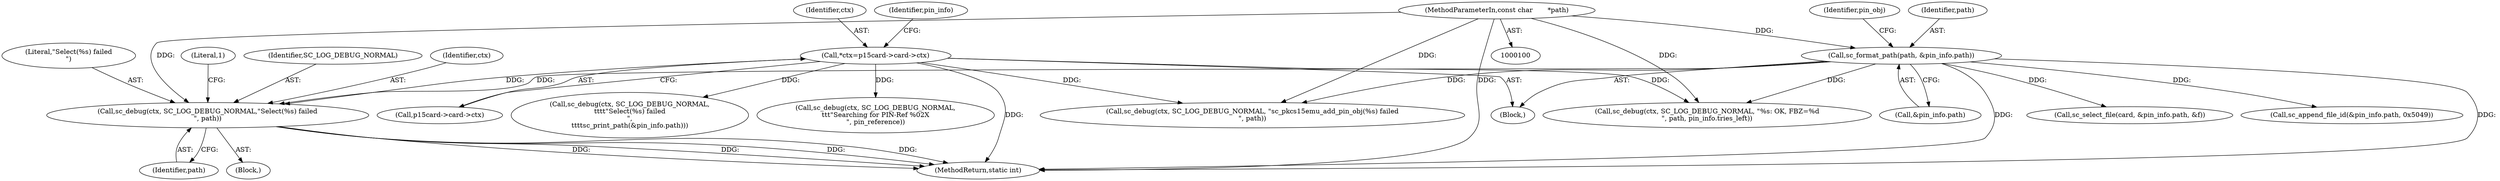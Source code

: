 digraph "0_OpenSC_8fe377e93b4b56060e5bbfb6f3142ceaeca744fa_21@pointer" {
"1000471" [label="(Call,sc_debug(ctx, SC_LOG_DEBUG_NORMAL,\"Select(%s) failed\n\", path))"];
"1000117" [label="(Call,*ctx=p15card->card->ctx)"];
"1000223" [label="(Call,sc_format_path(path, &pin_info.path))"];
"1000102" [label="(MethodParameterIn,const char       *path)"];
"1000451" [label="(Call,sc_select_file(card, &pin_info.path, &f))"];
"1000475" [label="(Identifier,path)"];
"1000472" [label="(Identifier,ctx)"];
"1000519" [label="(MethodReturn,static int)"];
"1000298" [label="(Call,sc_append_file_id(&pin_info.path, 0x5049))"];
"1000474" [label="(Literal,\"Select(%s) failed\n\")"];
"1000119" [label="(Call,p15card->card->ctx)"];
"1000502" [label="(Call,sc_debug(ctx, SC_LOG_DEBUG_NORMAL, \"sc_pkcs15emu_add_pin_obj(%s) failed\n\", path))"];
"1000224" [label="(Identifier,path)"];
"1000315" [label="(Call,sc_debug(ctx, SC_LOG_DEBUG_NORMAL,\n\t\t\t\t\"Select(%s) failed\n\",\n\t\t\t\tsc_print_path(&pin_info.path)))"];
"1000231" [label="(Identifier,pin_obj)"];
"1000117" [label="(Call,*ctx=p15card->card->ctx)"];
"1000470" [label="(Block,)"];
"1000509" [label="(Call,sc_debug(ctx, SC_LOG_DEBUG_NORMAL, \"%s: OK, FBZ=%d\n\", path, pin_info.tries_left))"];
"1000471" [label="(Call,sc_debug(ctx, SC_LOG_DEBUG_NORMAL,\"Select(%s) failed\n\", path))"];
"1000225" [label="(Call,&pin_info.path)"];
"1000223" [label="(Call,sc_format_path(path, &pin_info.path))"];
"1000102" [label="(MethodParameterIn,const char       *path)"];
"1000477" [label="(Literal,1)"];
"1000109" [label="(Block,)"];
"1000473" [label="(Identifier,SC_LOG_DEBUG_NORMAL)"];
"1000118" [label="(Identifier,ctx)"];
"1000130" [label="(Identifier,pin_info)"];
"1000326" [label="(Call,sc_debug(ctx, SC_LOG_DEBUG_NORMAL,\n\t\t\t\"Searching for PIN-Ref %02X\n\", pin_reference))"];
"1000471" -> "1000470"  [label="AST: "];
"1000471" -> "1000475"  [label="CFG: "];
"1000472" -> "1000471"  [label="AST: "];
"1000473" -> "1000471"  [label="AST: "];
"1000474" -> "1000471"  [label="AST: "];
"1000475" -> "1000471"  [label="AST: "];
"1000477" -> "1000471"  [label="CFG: "];
"1000471" -> "1000519"  [label="DDG: "];
"1000471" -> "1000519"  [label="DDG: "];
"1000471" -> "1000519"  [label="DDG: "];
"1000471" -> "1000519"  [label="DDG: "];
"1000117" -> "1000471"  [label="DDG: "];
"1000223" -> "1000471"  [label="DDG: "];
"1000102" -> "1000471"  [label="DDG: "];
"1000117" -> "1000109"  [label="AST: "];
"1000117" -> "1000119"  [label="CFG: "];
"1000118" -> "1000117"  [label="AST: "];
"1000119" -> "1000117"  [label="AST: "];
"1000130" -> "1000117"  [label="CFG: "];
"1000117" -> "1000519"  [label="DDG: "];
"1000117" -> "1000315"  [label="DDG: "];
"1000117" -> "1000326"  [label="DDG: "];
"1000117" -> "1000502"  [label="DDG: "];
"1000117" -> "1000509"  [label="DDG: "];
"1000223" -> "1000109"  [label="AST: "];
"1000223" -> "1000225"  [label="CFG: "];
"1000224" -> "1000223"  [label="AST: "];
"1000225" -> "1000223"  [label="AST: "];
"1000231" -> "1000223"  [label="CFG: "];
"1000223" -> "1000519"  [label="DDG: "];
"1000223" -> "1000519"  [label="DDG: "];
"1000102" -> "1000223"  [label="DDG: "];
"1000223" -> "1000298"  [label="DDG: "];
"1000223" -> "1000451"  [label="DDG: "];
"1000223" -> "1000502"  [label="DDG: "];
"1000223" -> "1000509"  [label="DDG: "];
"1000102" -> "1000100"  [label="AST: "];
"1000102" -> "1000519"  [label="DDG: "];
"1000102" -> "1000502"  [label="DDG: "];
"1000102" -> "1000509"  [label="DDG: "];
}
